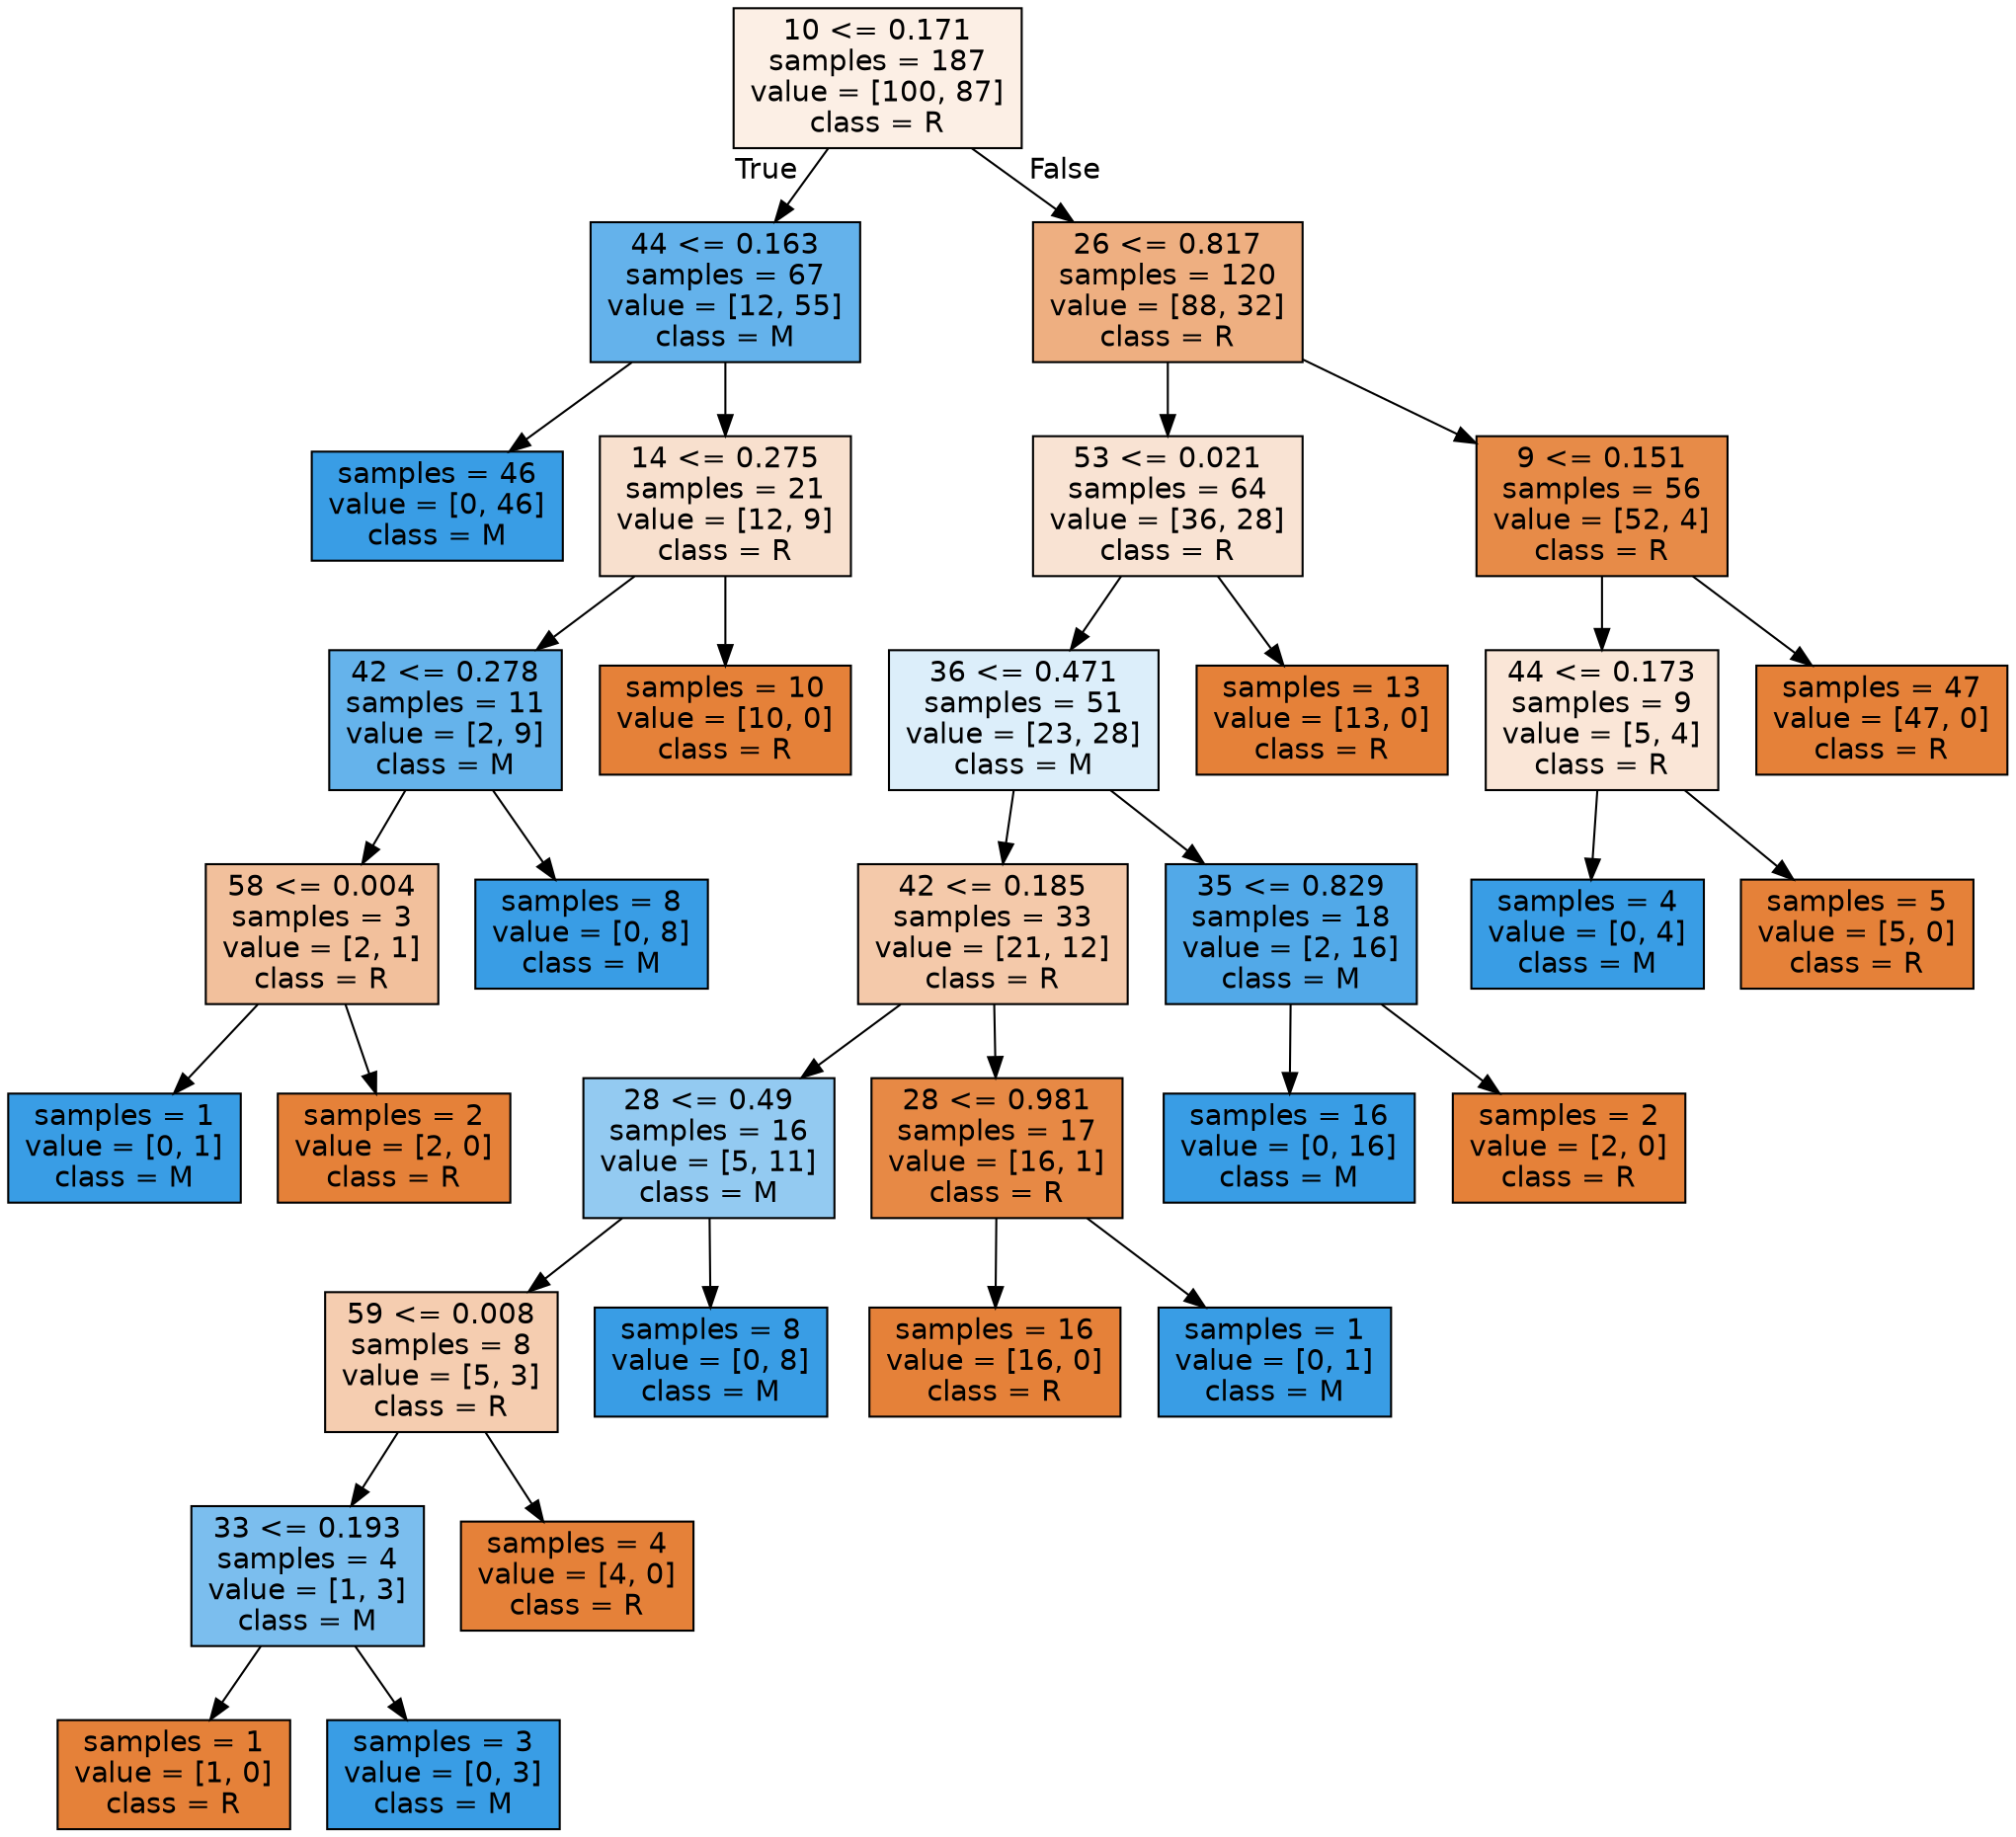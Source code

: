 digraph Tree {
node [shape=box, style="filled", color="black", fontname="helvetica"] ;
edge [fontname="helvetica"] ;
0 [label="10 <= 0.171\nsamples = 187\nvalue = [100, 87]\nclass = R", fillcolor="#fcefe5"] ;
1 [label="44 <= 0.163\nsamples = 67\nvalue = [12, 55]\nclass = M", fillcolor="#64b2eb"] ;
0 -> 1 [labeldistance=2.5, labelangle=45, headlabel="True"] ;
2 [label="samples = 46\nvalue = [0, 46]\nclass = M", fillcolor="#399de5"] ;
1 -> 2 ;
3 [label="14 <= 0.275\nsamples = 21\nvalue = [12, 9]\nclass = R", fillcolor="#f8e0ce"] ;
1 -> 3 ;
4 [label="42 <= 0.278\nsamples = 11\nvalue = [2, 9]\nclass = M", fillcolor="#65b3eb"] ;
3 -> 4 ;
5 [label="58 <= 0.004\nsamples = 3\nvalue = [2, 1]\nclass = R", fillcolor="#f2c09c"] ;
4 -> 5 ;
6 [label="samples = 1\nvalue = [0, 1]\nclass = M", fillcolor="#399de5"] ;
5 -> 6 ;
7 [label="samples = 2\nvalue = [2, 0]\nclass = R", fillcolor="#e58139"] ;
5 -> 7 ;
8 [label="samples = 8\nvalue = [0, 8]\nclass = M", fillcolor="#399de5"] ;
4 -> 8 ;
9 [label="samples = 10\nvalue = [10, 0]\nclass = R", fillcolor="#e58139"] ;
3 -> 9 ;
10 [label="26 <= 0.817\nsamples = 120\nvalue = [88, 32]\nclass = R", fillcolor="#eeaf81"] ;
0 -> 10 [labeldistance=2.5, labelangle=-45, headlabel="False"] ;
11 [label="53 <= 0.021\nsamples = 64\nvalue = [36, 28]\nclass = R", fillcolor="#f9e3d3"] ;
10 -> 11 ;
12 [label="36 <= 0.471\nsamples = 51\nvalue = [23, 28]\nclass = M", fillcolor="#dceefa"] ;
11 -> 12 ;
13 [label="42 <= 0.185\nsamples = 33\nvalue = [21, 12]\nclass = R", fillcolor="#f4c9aa"] ;
12 -> 13 ;
14 [label="28 <= 0.49\nsamples = 16\nvalue = [5, 11]\nclass = M", fillcolor="#93caf1"] ;
13 -> 14 ;
15 [label="59 <= 0.008\nsamples = 8\nvalue = [5, 3]\nclass = R", fillcolor="#f5cdb0"] ;
14 -> 15 ;
16 [label="33 <= 0.193\nsamples = 4\nvalue = [1, 3]\nclass = M", fillcolor="#7bbeee"] ;
15 -> 16 ;
17 [label="samples = 1\nvalue = [1, 0]\nclass = R", fillcolor="#e58139"] ;
16 -> 17 ;
18 [label="samples = 3\nvalue = [0, 3]\nclass = M", fillcolor="#399de5"] ;
16 -> 18 ;
19 [label="samples = 4\nvalue = [4, 0]\nclass = R", fillcolor="#e58139"] ;
15 -> 19 ;
20 [label="samples = 8\nvalue = [0, 8]\nclass = M", fillcolor="#399de5"] ;
14 -> 20 ;
21 [label="28 <= 0.981\nsamples = 17\nvalue = [16, 1]\nclass = R", fillcolor="#e78945"] ;
13 -> 21 ;
22 [label="samples = 16\nvalue = [16, 0]\nclass = R", fillcolor="#e58139"] ;
21 -> 22 ;
23 [label="samples = 1\nvalue = [0, 1]\nclass = M", fillcolor="#399de5"] ;
21 -> 23 ;
24 [label="35 <= 0.829\nsamples = 18\nvalue = [2, 16]\nclass = M", fillcolor="#52a9e8"] ;
12 -> 24 ;
25 [label="samples = 16\nvalue = [0, 16]\nclass = M", fillcolor="#399de5"] ;
24 -> 25 ;
26 [label="samples = 2\nvalue = [2, 0]\nclass = R", fillcolor="#e58139"] ;
24 -> 26 ;
27 [label="samples = 13\nvalue = [13, 0]\nclass = R", fillcolor="#e58139"] ;
11 -> 27 ;
28 [label="9 <= 0.151\nsamples = 56\nvalue = [52, 4]\nclass = R", fillcolor="#e78b48"] ;
10 -> 28 ;
29 [label="44 <= 0.173\nsamples = 9\nvalue = [5, 4]\nclass = R", fillcolor="#fae6d7"] ;
28 -> 29 ;
30 [label="samples = 4\nvalue = [0, 4]\nclass = M", fillcolor="#399de5"] ;
29 -> 30 ;
31 [label="samples = 5\nvalue = [5, 0]\nclass = R", fillcolor="#e58139"] ;
29 -> 31 ;
32 [label="samples = 47\nvalue = [47, 0]\nclass = R", fillcolor="#e58139"] ;
28 -> 32 ;
}